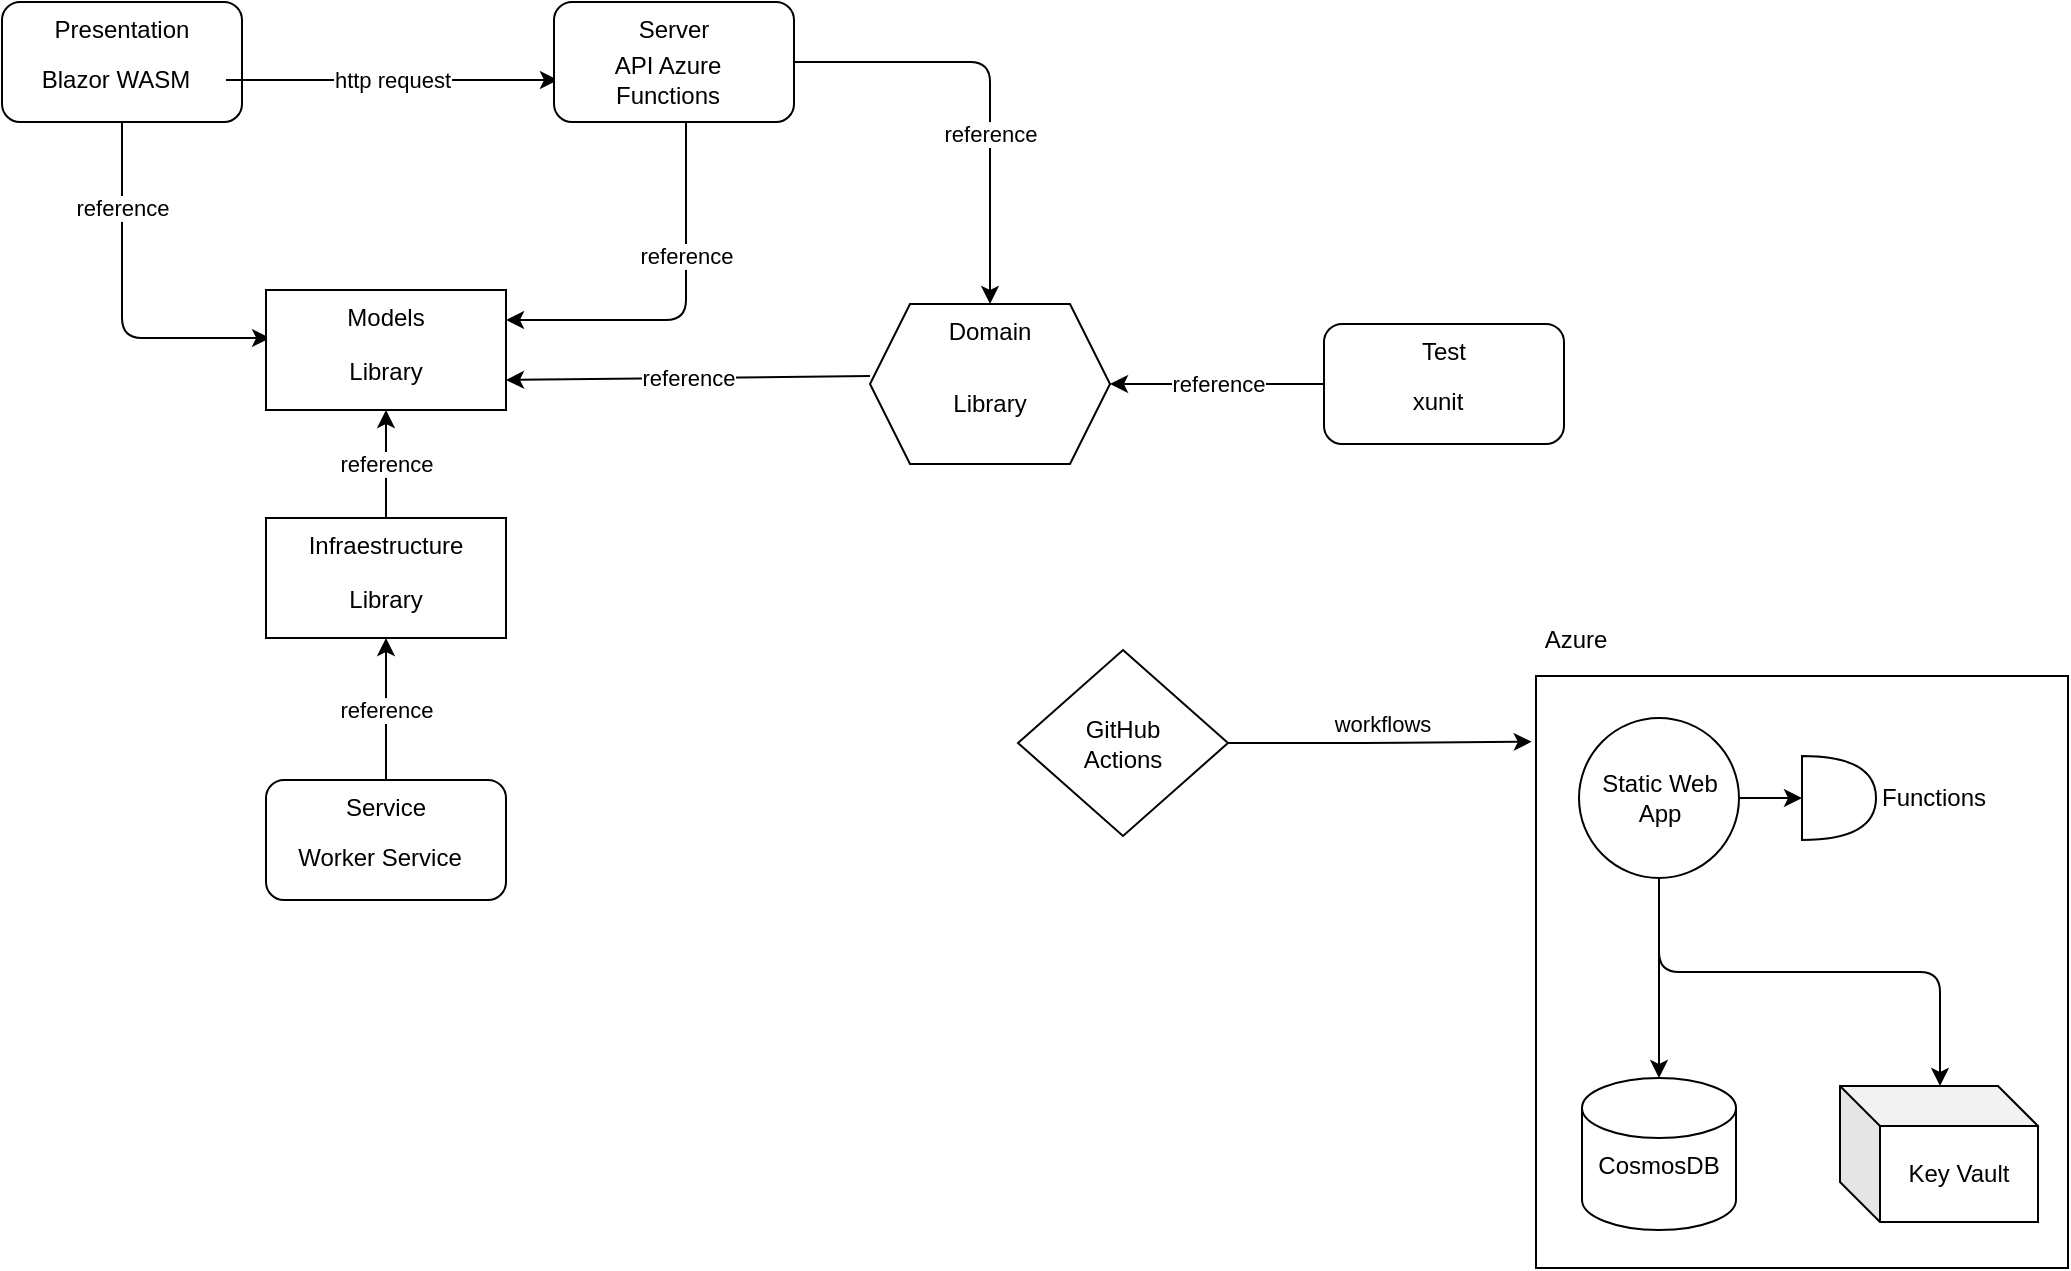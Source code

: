 <mxfile>
    <diagram id="QFf-q6ce1ClGtKq7H7N5" name="Layers">
        <mxGraphModel dx="2014" dy="782" grid="0" gridSize="10" guides="1" tooltips="1" connect="1" arrows="1" fold="1" page="1" pageScale="1" pageWidth="1169" pageHeight="827" math="0" shadow="0">
            <root>
                <mxCell id="0"/>
                <mxCell id="1" parent="0"/>
                <mxCell id="17" value="reference" style="edgeStyle=orthogonalEdgeStyle;html=1;entryX=0.017;entryY=0.4;entryDx=0;entryDy=0;entryPerimeter=0;" parent="1" source="2" target="10" edge="1">
                    <mxGeometry x="-0.528" relative="1" as="geometry">
                        <Array as="points">
                            <mxPoint x="114" y="203"/>
                        </Array>
                        <mxPoint as="offset"/>
                    </mxGeometry>
                </mxCell>
                <mxCell id="2" value="Presentation" style="rounded=1;whiteSpace=wrap;html=1;horizontal=1;verticalAlign=top;" parent="1" vertex="1">
                    <mxGeometry x="54" y="35" width="120" height="60" as="geometry"/>
                </mxCell>
                <mxCell id="16" value="http request" style="edgeStyle=none;html=1;" parent="1" source="3" target="5" edge="1">
                    <mxGeometry relative="1" as="geometry"/>
                </mxCell>
                <mxCell id="3" value="Blazor WASM" style="text;html=1;strokeColor=none;fillColor=none;align=center;verticalAlign=middle;whiteSpace=wrap;rounded=0;" parent="1" vertex="1">
                    <mxGeometry x="56" y="64" width="110" height="20" as="geometry"/>
                </mxCell>
                <mxCell id="19" value="reference" style="edgeStyle=orthogonalEdgeStyle;html=1;entryX=1;entryY=0.25;entryDx=0;entryDy=0;" parent="1" source="4" target="10" edge="1">
                    <mxGeometry x="-0.291" relative="1" as="geometry">
                        <Array as="points">
                            <mxPoint x="396" y="194"/>
                        </Array>
                        <mxPoint as="offset"/>
                    </mxGeometry>
                </mxCell>
                <mxCell id="23" value="reference" style="edgeStyle=orthogonalEdgeStyle;html=1;entryX=0.5;entryY=0;entryDx=0;entryDy=0;" parent="1" source="4" target="8" edge="1">
                    <mxGeometry x="0.223" relative="1" as="geometry">
                        <mxPoint as="offset"/>
                    </mxGeometry>
                </mxCell>
                <mxCell id="4" value="Server" style="rounded=1;whiteSpace=wrap;html=1;horizontal=1;verticalAlign=top;" parent="1" vertex="1">
                    <mxGeometry x="330" y="35" width="120" height="60" as="geometry"/>
                </mxCell>
                <mxCell id="5" value="API Azure Functions" style="text;html=1;strokeColor=none;fillColor=none;align=center;verticalAlign=middle;whiteSpace=wrap;rounded=0;" parent="1" vertex="1">
                    <mxGeometry x="332" y="64" width="110" height="20" as="geometry"/>
                </mxCell>
                <mxCell id="20" value="reference" style="edgeStyle=orthogonalEdgeStyle;html=1;entryX=0.5;entryY=1;entryDx=0;entryDy=0;" parent="1" source="6" target="10" edge="1">
                    <mxGeometry relative="1" as="geometry"/>
                </mxCell>
                <mxCell id="6" value="Infraestructure" style="rounded=0;whiteSpace=wrap;html=1;verticalAlign=top;" parent="1" vertex="1">
                    <mxGeometry x="186" y="293" width="120" height="60" as="geometry"/>
                </mxCell>
                <mxCell id="7" value="Library" style="text;html=1;strokeColor=none;fillColor=none;align=center;verticalAlign=middle;whiteSpace=wrap;rounded=0;" parent="1" vertex="1">
                    <mxGeometry x="191" y="324" width="110" height="20" as="geometry"/>
                </mxCell>
                <mxCell id="25" value="reference" style="html=1;entryX=1;entryY=0.75;entryDx=0;entryDy=0;" parent="1" target="10" edge="1">
                    <mxGeometry relative="1" as="geometry">
                        <mxPoint x="488" y="222" as="sourcePoint"/>
                        <mxPoint x="310" y="222" as="targetPoint"/>
                    </mxGeometry>
                </mxCell>
                <mxCell id="8" value="Domain" style="shape=hexagon;perimeter=hexagonPerimeter2;whiteSpace=wrap;html=1;fixedSize=1;verticalAlign=top;" parent="1" vertex="1">
                    <mxGeometry x="488" y="186" width="120" height="80" as="geometry"/>
                </mxCell>
                <mxCell id="9" value="Library" style="text;html=1;strokeColor=none;fillColor=none;align=center;verticalAlign=middle;whiteSpace=wrap;rounded=0;" parent="1" vertex="1">
                    <mxGeometry x="502" y="226" width="92" height="20" as="geometry"/>
                </mxCell>
                <mxCell id="10" value="Models" style="rounded=0;whiteSpace=wrap;html=1;verticalAlign=top;" parent="1" vertex="1">
                    <mxGeometry x="186" y="179" width="120" height="60" as="geometry"/>
                </mxCell>
                <mxCell id="11" value="Library" style="text;html=1;strokeColor=none;fillColor=none;align=center;verticalAlign=middle;whiteSpace=wrap;rounded=0;" parent="1" vertex="1">
                    <mxGeometry x="191" y="210" width="110" height="20" as="geometry"/>
                </mxCell>
                <mxCell id="21" value="reference" style="edgeStyle=orthogonalEdgeStyle;html=1;entryX=0.5;entryY=1;entryDx=0;entryDy=0;" parent="1" source="12" target="6" edge="1">
                    <mxGeometry relative="1" as="geometry"/>
                </mxCell>
                <mxCell id="12" value="Service" style="rounded=1;whiteSpace=wrap;html=1;horizontal=1;verticalAlign=top;" parent="1" vertex="1">
                    <mxGeometry x="186" y="424" width="120" height="60" as="geometry"/>
                </mxCell>
                <mxCell id="13" value="Worker Service" style="text;html=1;strokeColor=none;fillColor=none;align=center;verticalAlign=middle;whiteSpace=wrap;rounded=0;" parent="1" vertex="1">
                    <mxGeometry x="188" y="453" width="110" height="20" as="geometry"/>
                </mxCell>
                <mxCell id="22" value="reference" style="edgeStyle=orthogonalEdgeStyle;html=1;entryX=1;entryY=0.5;entryDx=0;entryDy=0;" parent="1" source="14" target="8" edge="1">
                    <mxGeometry relative="1" as="geometry"/>
                </mxCell>
                <mxCell id="14" value="Test" style="rounded=1;whiteSpace=wrap;html=1;horizontal=1;verticalAlign=top;" parent="1" vertex="1">
                    <mxGeometry x="715" y="196" width="120" height="60" as="geometry"/>
                </mxCell>
                <mxCell id="15" value="xunit" style="text;html=1;strokeColor=none;fillColor=none;align=center;verticalAlign=middle;whiteSpace=wrap;rounded=0;" parent="1" vertex="1">
                    <mxGeometry x="717" y="225" width="110" height="20" as="geometry"/>
                </mxCell>
                <mxCell id="TH3s8FQekaoLcTqqQEjN-26" value="" style="rounded=0;whiteSpace=wrap;html=1;verticalAlign=top;" parent="1" vertex="1">
                    <mxGeometry x="821" y="372" width="266" height="296" as="geometry"/>
                </mxCell>
                <mxCell id="TH3s8FQekaoLcTqqQEjN-27" value="Azure" style="text;html=1;strokeColor=none;fillColor=none;align=center;verticalAlign=middle;whiteSpace=wrap;rounded=0;" parent="1" vertex="1">
                    <mxGeometry x="821" y="344" width="40" height="20" as="geometry"/>
                </mxCell>
                <mxCell id="TH3s8FQekaoLcTqqQEjN-28" value="CosmosDB" style="shape=cylinder3;whiteSpace=wrap;html=1;boundedLbl=1;backgroundOutline=1;size=15;verticalAlign=top;" parent="1" vertex="1">
                    <mxGeometry x="844" y="573" width="77" height="76" as="geometry"/>
                </mxCell>
                <mxCell id="TH3s8FQekaoLcTqqQEjN-29" value="Key Vault" style="shape=cube;whiteSpace=wrap;html=1;boundedLbl=1;backgroundOutline=1;darkOpacity=0.05;darkOpacity2=0.1;verticalAlign=middle;" parent="1" vertex="1">
                    <mxGeometry x="973" y="577" width="99" height="68" as="geometry"/>
                </mxCell>
                <mxCell id="TH3s8FQekaoLcTqqQEjN-33" style="edgeStyle=orthogonalEdgeStyle;html=1;" parent="1" source="TH3s8FQekaoLcTqqQEjN-32" target="TH3s8FQekaoLcTqqQEjN-29" edge="1">
                    <mxGeometry relative="1" as="geometry">
                        <Array as="points">
                            <mxPoint x="883" y="520"/>
                            <mxPoint x="1023" y="520"/>
                        </Array>
                    </mxGeometry>
                </mxCell>
                <mxCell id="TH3s8FQekaoLcTqqQEjN-34" style="edgeStyle=orthogonalEdgeStyle;html=1;" parent="1" source="TH3s8FQekaoLcTqqQEjN-32" target="TH3s8FQekaoLcTqqQEjN-28" edge="1">
                    <mxGeometry relative="1" as="geometry"/>
                </mxCell>
                <mxCell id="TH3s8FQekaoLcTqqQEjN-41" style="edgeStyle=orthogonalEdgeStyle;html=1;" parent="1" source="TH3s8FQekaoLcTqqQEjN-32" target="TH3s8FQekaoLcTqqQEjN-39" edge="1">
                    <mxGeometry relative="1" as="geometry"/>
                </mxCell>
                <mxCell id="TH3s8FQekaoLcTqqQEjN-32" value="Static Web App" style="ellipse;whiteSpace=wrap;html=1;aspect=fixed;verticalAlign=middle;" parent="1" vertex="1">
                    <mxGeometry x="842.5" y="393" width="80" height="80" as="geometry"/>
                </mxCell>
                <mxCell id="TH3s8FQekaoLcTqqQEjN-36" value="workflows" style="edgeStyle=orthogonalEdgeStyle;html=1;entryX=-0.008;entryY=0.111;entryDx=0;entryDy=0;entryPerimeter=0;" parent="1" source="TH3s8FQekaoLcTqqQEjN-35" target="TH3s8FQekaoLcTqqQEjN-26" edge="1">
                    <mxGeometry x="0.018" y="9" relative="1" as="geometry">
                        <mxPoint as="offset"/>
                    </mxGeometry>
                </mxCell>
                <mxCell id="TH3s8FQekaoLcTqqQEjN-35" value="GitHub&lt;br&gt;Actions" style="rhombus;whiteSpace=wrap;html=1;verticalAlign=middle;" parent="1" vertex="1">
                    <mxGeometry x="562" y="359" width="105" height="93" as="geometry"/>
                </mxCell>
                <mxCell id="TH3s8FQekaoLcTqqQEjN-39" value="" style="shape=or;whiteSpace=wrap;html=1;verticalAlign=middle;" parent="1" vertex="1">
                    <mxGeometry x="954" y="412" width="37" height="42" as="geometry"/>
                </mxCell>
                <mxCell id="TH3s8FQekaoLcTqqQEjN-40" value="Functions" style="text;html=1;strokeColor=none;fillColor=none;align=center;verticalAlign=middle;whiteSpace=wrap;rounded=0;" parent="1" vertex="1">
                    <mxGeometry x="1000" y="423" width="40" height="20" as="geometry"/>
                </mxCell>
            </root>
        </mxGraphModel>
    </diagram>
    <diagram id="N9M0IbdWMcs29FIqDlpg" name="Pipelines">
        <mxGraphModel dx="1374" dy="782" grid="0" gridSize="10" guides="1" tooltips="1" connect="1" arrows="1" fold="1" page="1" pageScale="1" pageWidth="1169" pageHeight="827" math="0" shadow="0">
            <root>
                <mxCell id="bxSMeSngFyrTGHN01Dfs-0"/>
                <mxCell id="bxSMeSngFyrTGHN01Dfs-1" parent="bxSMeSngFyrTGHN01Dfs-0"/>
                <mxCell id="zw1c4lDCyKDmdPqllFDC-46" value="push" style="html=1;entryX=0;entryY=0.5;entryDx=0;entryDy=0;" parent="bxSMeSngFyrTGHN01Dfs-1" source="zw1c4lDCyKDmdPqllFDC-0" target="zw1c4lDCyKDmdPqllFDC-44" edge="1">
                    <mxGeometry relative="1" as="geometry"/>
                </mxCell>
                <mxCell id="zw1c4lDCyKDmdPqllFDC-48" value="open" style="edgeStyle=none;html=1;entryX=0.5;entryY=0;entryDx=0;entryDy=0;" parent="bxSMeSngFyrTGHN01Dfs-1" source="zw1c4lDCyKDmdPqllFDC-0" target="zw1c4lDCyKDmdPqllFDC-24" edge="1">
                    <mxGeometry relative="1" as="geometry"/>
                </mxCell>
                <mxCell id="zw1c4lDCyKDmdPqllFDC-0" value="staging" style="rounded=1;whiteSpace=wrap;html=1;" parent="bxSMeSngFyrTGHN01Dfs-1" vertex="1">
                    <mxGeometry x="431" y="170" width="120" height="60" as="geometry"/>
                </mxCell>
                <mxCell id="zw1c4lDCyKDmdPqllFDC-56" value="push" style="edgeStyle=orthogonalEdgeStyle;html=1;" parent="bxSMeSngFyrTGHN01Dfs-1" source="zw1c4lDCyKDmdPqllFDC-1" target="zw1c4lDCyKDmdPqllFDC-50" edge="1">
                    <mxGeometry relative="1" as="geometry"/>
                </mxCell>
                <mxCell id="zw1c4lDCyKDmdPqllFDC-1" value="main" style="rounded=1;whiteSpace=wrap;html=1;" parent="bxSMeSngFyrTGHN01Dfs-1" vertex="1">
                    <mxGeometry x="433" y="411" width="120" height="60" as="geometry"/>
                </mxCell>
                <mxCell id="zw1c4lDCyKDmdPqllFDC-14" value="push" style="edgeStyle=none;html=1;" parent="bxSMeSngFyrTGHN01Dfs-1" source="zw1c4lDCyKDmdPqllFDC-3" target="zw1c4lDCyKDmdPqllFDC-8" edge="1">
                    <mxGeometry relative="1" as="geometry"/>
                </mxCell>
                <mxCell id="zw1c4lDCyKDmdPqllFDC-38" value="delete" style="edgeStyle=orthogonalEdgeStyle;html=1;dashed=1;" parent="bxSMeSngFyrTGHN01Dfs-1" edge="1">
                    <mxGeometry x="-0.178" y="-10" relative="1" as="geometry">
                        <mxPoint x="85" y="102" as="targetPoint"/>
                        <mxPoint x="396" y="206" as="sourcePoint"/>
                        <Array as="points">
                            <mxPoint x="85" y="293"/>
                        </Array>
                        <mxPoint as="offset"/>
                    </mxGeometry>
                </mxCell>
                <mxCell id="zw1c4lDCyKDmdPqllFDC-49" value="open" style="edgeStyle=orthogonalEdgeStyle;html=1;entryX=0;entryY=0.5;entryDx=0;entryDy=0;" parent="bxSMeSngFyrTGHN01Dfs-1" source="zw1c4lDCyKDmdPqllFDC-3" target="zw1c4lDCyKDmdPqllFDC-15" edge="1">
                    <mxGeometry relative="1" as="geometry">
                        <Array as="points">
                            <mxPoint x="194" y="94"/>
                            <mxPoint x="194" y="200"/>
                        </Array>
                    </mxGeometry>
                </mxCell>
                <mxCell id="zw1c4lDCyKDmdPqllFDC-3" value="development" style="rounded=0;whiteSpace=wrap;html=1;" parent="bxSMeSngFyrTGHN01Dfs-1" vertex="1">
                    <mxGeometry x="25" y="41" width="120" height="60" as="geometry"/>
                </mxCell>
                <mxCell id="zw1c4lDCyKDmdPqllFDC-7" value="development - workflows" style="swimlane;fontStyle=0;childLayout=stackLayout;horizontal=1;startSize=26;horizontalStack=0;resizeParent=1;resizeParentMax=0;resizeLast=0;collapsible=1;marginBottom=0;" parent="bxSMeSngFyrTGHN01Dfs-1" vertex="1">
                    <mxGeometry x="231" y="32" width="176" height="78" as="geometry"/>
                </mxCell>
                <mxCell id="zw1c4lDCyKDmdPqllFDC-8" value="- build" style="text;strokeColor=none;fillColor=none;align=left;verticalAlign=top;spacingLeft=4;spacingRight=4;overflow=hidden;rotatable=0;points=[[0,0.5],[1,0.5]];portConstraint=eastwest;" parent="zw1c4lDCyKDmdPqllFDC-7" vertex="1">
                    <mxGeometry y="26" width="176" height="26" as="geometry"/>
                </mxCell>
                <mxCell id="zw1c4lDCyKDmdPqllFDC-9" value="- test" style="text;strokeColor=none;fillColor=none;align=left;verticalAlign=top;spacingLeft=4;spacingRight=4;overflow=hidden;rotatable=0;points=[[0,0.5],[1,0.5]];portConstraint=eastwest;" parent="zw1c4lDCyKDmdPqllFDC-7" vertex="1">
                    <mxGeometry y="52" width="176" height="26" as="geometry"/>
                </mxCell>
                <mxCell id="zw1c4lDCyKDmdPqllFDC-33" value="approved" style="edgeStyle=none;html=1;entryX=0;entryY=0.5;entryDx=0;entryDy=0;" parent="bxSMeSngFyrTGHN01Dfs-1" source="zw1c4lDCyKDmdPqllFDC-15" target="zw1c4lDCyKDmdPqllFDC-0" edge="1">
                    <mxGeometry relative="1" as="geometry"/>
                </mxCell>
                <mxCell id="zw1c4lDCyKDmdPqllFDC-15" value="pull request" style="shape=hexagon;perimeter=hexagonPerimeter2;whiteSpace=wrap;html=1;fixedSize=1;" parent="bxSMeSngFyrTGHN01Dfs-1" vertex="1">
                    <mxGeometry x="242" y="172" width="118" height="56" as="geometry"/>
                </mxCell>
                <mxCell id="zw1c4lDCyKDmdPqllFDC-26" value="approved" style="edgeStyle=none;html=1;entryX=0.5;entryY=0;entryDx=0;entryDy=0;" parent="bxSMeSngFyrTGHN01Dfs-1" source="zw1c4lDCyKDmdPqllFDC-24" target="zw1c4lDCyKDmdPqllFDC-1" edge="1">
                    <mxGeometry relative="1" as="geometry"/>
                </mxCell>
                <mxCell id="zw1c4lDCyKDmdPqllFDC-24" value="pull request" style="shape=hexagon;perimeter=hexagonPerimeter2;whiteSpace=wrap;html=1;fixedSize=1;" parent="bxSMeSngFyrTGHN01Dfs-1" vertex="1">
                    <mxGeometry x="433" y="307" width="118" height="56" as="geometry"/>
                </mxCell>
                <mxCell id="zw1c4lDCyKDmdPqllFDC-40" value="staging - workflows" style="swimlane;fontStyle=0;childLayout=stackLayout;horizontal=1;startSize=26;horizontalStack=0;resizeParent=1;resizeParentMax=0;resizeLast=0;collapsible=1;marginBottom=0;" parent="bxSMeSngFyrTGHN01Dfs-1" vertex="1">
                    <mxGeometry x="627" y="108" width="140" height="170" as="geometry"/>
                </mxCell>
                <mxCell id="zw1c4lDCyKDmdPqllFDC-41" value="- build" style="text;strokeColor=none;fillColor=none;align=left;verticalAlign=top;spacingLeft=4;spacingRight=4;overflow=hidden;rotatable=0;points=[[0,0.5],[1,0.5]];portConstraint=eastwest;" parent="zw1c4lDCyKDmdPqllFDC-40" vertex="1">
                    <mxGeometry y="26" width="140" height="26" as="geometry"/>
                </mxCell>
                <mxCell id="zw1c4lDCyKDmdPqllFDC-42" value="- test" style="text;strokeColor=none;fillColor=none;align=left;verticalAlign=top;spacingLeft=4;spacingRight=4;overflow=hidden;rotatable=0;points=[[0,0.5],[1,0.5]];portConstraint=eastwest;" parent="zw1c4lDCyKDmdPqllFDC-40" vertex="1">
                    <mxGeometry y="52" width="140" height="26" as="geometry"/>
                </mxCell>
                <mxCell id="zw1c4lDCyKDmdPqllFDC-43" value="&#10;&#10;&#10;" style="text;strokeColor=none;fillColor=none;align=left;verticalAlign=top;spacingLeft=4;spacingRight=4;overflow=hidden;rotatable=0;points=[[0,0.5],[1,0.5]];portConstraint=eastwest;" parent="zw1c4lDCyKDmdPqllFDC-40" vertex="1">
                    <mxGeometry y="78" width="140" height="92" as="geometry"/>
                </mxCell>
                <mxCell id="zw1c4lDCyKDmdPqllFDC-44" value="- deploy : staging" style="text;strokeColor=none;fillColor=none;align=left;verticalAlign=top;spacingLeft=4;spacingRight=4;overflow=hidden;rotatable=0;points=[[0,0.5],[1,0.5]];portConstraint=eastwest;" parent="bxSMeSngFyrTGHN01Dfs-1" vertex="1">
                    <mxGeometry x="627" y="187" width="140" height="26" as="geometry"/>
                </mxCell>
                <mxCell id="zw1c4lDCyKDmdPqllFDC-45" value="- close pull request" style="text;strokeColor=none;fillColor=none;align=left;verticalAlign=top;spacingLeft=4;spacingRight=4;overflow=hidden;rotatable=0;points=[[0,0.5],[1,0.5]];portConstraint=eastwest;" parent="bxSMeSngFyrTGHN01Dfs-1" vertex="1">
                    <mxGeometry x="626" y="215" width="140" height="26" as="geometry"/>
                </mxCell>
                <mxCell id="zw1c4lDCyKDmdPqllFDC-50" value="production - workflows" style="swimlane;fontStyle=0;childLayout=stackLayout;horizontal=1;startSize=26;horizontalStack=0;resizeParent=1;resizeParentMax=0;resizeLast=0;collapsible=1;marginBottom=0;" parent="bxSMeSngFyrTGHN01Dfs-1" vertex="1">
                    <mxGeometry x="633" y="356" width="140" height="170" as="geometry"/>
                </mxCell>
                <mxCell id="zw1c4lDCyKDmdPqllFDC-51" value="- build" style="text;strokeColor=none;fillColor=none;align=left;verticalAlign=top;spacingLeft=4;spacingRight=4;overflow=hidden;rotatable=0;points=[[0,0.5],[1,0.5]];portConstraint=eastwest;" parent="zw1c4lDCyKDmdPqllFDC-50" vertex="1">
                    <mxGeometry y="26" width="140" height="26" as="geometry"/>
                </mxCell>
                <mxCell id="zw1c4lDCyKDmdPqllFDC-52" value="- test" style="text;strokeColor=none;fillColor=none;align=left;verticalAlign=top;spacingLeft=4;spacingRight=4;overflow=hidden;rotatable=0;points=[[0,0.5],[1,0.5]];portConstraint=eastwest;" parent="zw1c4lDCyKDmdPqllFDC-50" vertex="1">
                    <mxGeometry y="52" width="140" height="26" as="geometry"/>
                </mxCell>
                <mxCell id="zw1c4lDCyKDmdPqllFDC-53" value="&#10;&#10;&#10;" style="text;strokeColor=none;fillColor=none;align=left;verticalAlign=top;spacingLeft=4;spacingRight=4;overflow=hidden;rotatable=0;points=[[0,0.5],[1,0.5]];portConstraint=eastwest;" parent="zw1c4lDCyKDmdPqllFDC-50" vertex="1">
                    <mxGeometry y="78" width="140" height="92" as="geometry"/>
                </mxCell>
                <mxCell id="zw1c4lDCyKDmdPqllFDC-54" value="- deploy : production" style="text;strokeColor=none;fillColor=none;align=left;verticalAlign=top;spacingLeft=4;spacingRight=4;overflow=hidden;rotatable=0;points=[[0,0.5],[1,0.5]];portConstraint=eastwest;" parent="bxSMeSngFyrTGHN01Dfs-1" vertex="1">
                    <mxGeometry x="633" y="435" width="140" height="26" as="geometry"/>
                </mxCell>
                <mxCell id="zw1c4lDCyKDmdPqllFDC-55" value="- close pull request" style="text;strokeColor=none;fillColor=none;align=left;verticalAlign=top;spacingLeft=4;spacingRight=4;overflow=hidden;rotatable=0;points=[[0,0.5],[1,0.5]];portConstraint=eastwest;" parent="bxSMeSngFyrTGHN01Dfs-1" vertex="1">
                    <mxGeometry x="632" y="463" width="140" height="26" as="geometry"/>
                </mxCell>
            </root>
        </mxGraphModel>
    </diagram>
    <diagram id="-ZthCaVXYlahbn5soDCK" name="Requests">
        <mxGraphModel dx="2014" dy="782" grid="0" gridSize="10" guides="1" tooltips="1" connect="1" arrows="1" fold="1" page="1" pageScale="1" pageWidth="1169" pageHeight="827" math="0" shadow="0">
            <root>
                <mxCell id="KVS447jvqALFG1HtmWmH-0"/>
                <mxCell id="KVS447jvqALFG1HtmWmH-1" parent="KVS447jvqALFG1HtmWmH-0"/>
                <mxCell id="bwTOP4i2WmxUYdhB9aq9-13" value="" style="rounded=0;whiteSpace=wrap;html=1;" vertex="1" parent="KVS447jvqALFG1HtmWmH-1">
                    <mxGeometry x="281" y="31" width="876" height="488" as="geometry"/>
                </mxCell>
                <mxCell id="bwTOP4i2WmxUYdhB9aq9-11" value="" style="rounded=0;whiteSpace=wrap;html=1;" vertex="1" parent="KVS447jvqALFG1HtmWmH-1">
                    <mxGeometry x="338" y="70" width="185" height="410" as="geometry"/>
                </mxCell>
                <mxCell id="bwTOP4i2WmxUYdhB9aq9-1" value="Search" style="ellipse;whiteSpace=wrap;html=1;aspect=fixed;" vertex="1" parent="KVS447jvqALFG1HtmWmH-1">
                    <mxGeometry x="382" y="311" width="100" height="100" as="geometry"/>
                </mxCell>
                <mxCell id="bwTOP4i2WmxUYdhB9aq9-18" style="edgeStyle=orthogonalEdgeStyle;html=1;entryX=0.5;entryY=1;entryDx=0;entryDy=0;" edge="1" parent="KVS447jvqALFG1HtmWmH-1" source="bwTOP4i2WmxUYdhB9aq9-3" target="bwTOP4i2WmxUYdhB9aq9-6">
                    <mxGeometry relative="1" as="geometry"/>
                </mxCell>
                <mxCell id="bwTOP4i2WmxUYdhB9aq9-19" style="edgeStyle=orthogonalEdgeStyle;html=1;entryX=0.5;entryY=0;entryDx=0;entryDy=0;" edge="1" parent="KVS447jvqALFG1HtmWmH-1" source="bwTOP4i2WmxUYdhB9aq9-3" target="bwTOP4i2WmxUYdhB9aq9-5">
                    <mxGeometry relative="1" as="geometry"/>
                </mxCell>
                <mxCell id="bwTOP4i2WmxUYdhB9aq9-3" value="Front-End" style="rounded=0;whiteSpace=wrap;html=1;" vertex="1" parent="KVS447jvqALFG1HtmWmH-1">
                    <mxGeometry x="21" y="210" width="120" height="121" as="geometry"/>
                </mxCell>
                <mxCell id="bwTOP4i2WmxUYdhB9aq9-4" value="Operation" style="ellipse;whiteSpace=wrap;html=1;aspect=fixed;" vertex="1" parent="KVS447jvqALFG1HtmWmH-1">
                    <mxGeometry x="382" y="129" width="100" height="100" as="geometry"/>
                </mxCell>
                <mxCell id="bwTOP4i2WmxUYdhB9aq9-20" style="edgeStyle=orthogonalEdgeStyle;html=1;entryX=0.57;entryY=0.99;entryDx=0;entryDy=0;entryPerimeter=0;" edge="1" parent="KVS447jvqALFG1HtmWmH-1" source="bwTOP4i2WmxUYdhB9aq9-5" target="bwTOP4i2WmxUYdhB9aq9-1">
                    <mxGeometry relative="1" as="geometry"/>
                </mxCell>
                <mxCell id="bwTOP4i2WmxUYdhB9aq9-5" value="Filter" style="rounded=1;whiteSpace=wrap;html=1;" vertex="1" parent="KVS447jvqALFG1HtmWmH-1">
                    <mxGeometry x="156.5" y="411" width="97" height="60" as="geometry"/>
                </mxCell>
                <mxCell id="bwTOP4i2WmxUYdhB9aq9-21" style="edgeStyle=orthogonalEdgeStyle;html=1;entryX=0.5;entryY=0;entryDx=0;entryDy=0;" edge="1" parent="KVS447jvqALFG1HtmWmH-1" source="bwTOP4i2WmxUYdhB9aq9-6" target="bwTOP4i2WmxUYdhB9aq9-4">
                    <mxGeometry relative="1" as="geometry"/>
                </mxCell>
                <mxCell id="bwTOP4i2WmxUYdhB9aq9-6" value="Argument" style="rounded=1;whiteSpace=wrap;html=1;" vertex="1" parent="KVS447jvqALFG1HtmWmH-1">
                    <mxGeometry x="155" y="67" width="100" height="60" as="geometry"/>
                </mxCell>
                <mxCell id="bwTOP4i2WmxUYdhB9aq9-9" value="CosmosDB" style="shape=cylinder3;whiteSpace=wrap;html=1;boundedLbl=1;backgroundOutline=1;size=15;" vertex="1" parent="KVS447jvqALFG1HtmWmH-1">
                    <mxGeometry x="1030" y="217" width="93" height="94" as="geometry"/>
                </mxCell>
                <mxCell id="bwTOP4i2WmxUYdhB9aq9-10" value="Vault" style="shape=cube;whiteSpace=wrap;html=1;boundedLbl=1;backgroundOutline=1;darkOpacity=0.05;darkOpacity2=0.1;" vertex="1" parent="KVS447jvqALFG1HtmWmH-1">
                    <mxGeometry x="1022" y="73" width="96" height="71" as="geometry"/>
                </mxCell>
                <mxCell id="bwTOP4i2WmxUYdhB9aq9-12" value="Function" style="text;html=1;strokeColor=none;fillColor=none;align=center;verticalAlign=middle;whiteSpace=wrap;rounded=0;" vertex="1" parent="KVS447jvqALFG1HtmWmH-1">
                    <mxGeometry x="331" y="45" width="60" height="30" as="geometry"/>
                </mxCell>
                <mxCell id="bwTOP4i2WmxUYdhB9aq9-14" value="Azure" style="text;html=1;strokeColor=none;fillColor=none;align=center;verticalAlign=middle;whiteSpace=wrap;rounded=0;" vertex="1" parent="KVS447jvqALFG1HtmWmH-1">
                    <mxGeometry x="1097" y="5" width="60" height="30" as="geometry"/>
                </mxCell>
                <mxCell id="bwTOP4i2WmxUYdhB9aq9-15" value="Blazor App" style="text;html=1;strokeColor=none;fillColor=none;align=center;verticalAlign=middle;whiteSpace=wrap;rounded=0;" vertex="1" parent="KVS447jvqALFG1HtmWmH-1">
                    <mxGeometry x="21" y="183" width="90" height="30" as="geometry"/>
                </mxCell>
                <mxCell id="bwTOP4i2WmxUYdhB9aq9-22" value="Back-End" style="text;html=1;strokeColor=none;fillColor=none;align=center;verticalAlign=middle;whiteSpace=wrap;rounded=0;" vertex="1" parent="KVS447jvqALFG1HtmWmH-1">
                    <mxGeometry x="686" y="489" width="60" height="30" as="geometry"/>
                </mxCell>
                <mxCell id="bwTOP4i2WmxUYdhB9aq9-30" style="edgeStyle=orthogonalEdgeStyle;html=1;entryX=0;entryY=0.5;entryDx=0;entryDy=0;entryPerimeter=0;" edge="1" parent="KVS447jvqALFG1HtmWmH-1" source="bwTOP4i2WmxUYdhB9aq9-23" target="bwTOP4i2WmxUYdhB9aq9-9">
                    <mxGeometry relative="1" as="geometry"/>
                </mxCell>
                <mxCell id="bwTOP4i2WmxUYdhB9aq9-23" value="Business" style="shape=hexagon;perimeter=hexagonPerimeter2;whiteSpace=wrap;html=1;fixedSize=1;" vertex="1" parent="KVS447jvqALFG1HtmWmH-1">
                    <mxGeometry x="629" y="281" width="120" height="80" as="geometry"/>
                </mxCell>
                <mxCell id="bwTOP4i2WmxUYdhB9aq9-24" value="Services" style="shape=hexagon;perimeter=hexagonPerimeter2;whiteSpace=wrap;html=1;fixedSize=1;" vertex="1" parent="KVS447jvqALFG1HtmWmH-1">
                    <mxGeometry x="629" y="414" width="120" height="80" as="geometry"/>
                </mxCell>
                <mxCell id="bwTOP4i2WmxUYdhB9aq9-29" style="edgeStyle=orthogonalEdgeStyle;html=1;entryX=0;entryY=0.5;entryDx=0;entryDy=0;entryPerimeter=0;" edge="1" parent="KVS447jvqALFG1HtmWmH-1" source="bwTOP4i2WmxUYdhB9aq9-25" target="bwTOP4i2WmxUYdhB9aq9-9">
                    <mxGeometry relative="1" as="geometry"/>
                </mxCell>
                <mxCell id="bwTOP4i2WmxUYdhB9aq9-25" value="Configure" style="rounded=1;whiteSpace=wrap;html=1;" vertex="1" parent="KVS447jvqALFG1HtmWmH-1">
                    <mxGeometry x="626" y="70" width="120" height="60" as="geometry"/>
                </mxCell>
                <mxCell id="bwTOP4i2WmxUYdhB9aq9-27" style="edgeStyle=orthogonalEdgeStyle;html=1;" edge="1" parent="KVS447jvqALFG1HtmWmH-1" source="bwTOP4i2WmxUYdhB9aq9-26" target="bwTOP4i2WmxUYdhB9aq9-24">
                    <mxGeometry relative="1" as="geometry"/>
                </mxCell>
                <mxCell id="bwTOP4i2WmxUYdhB9aq9-28" style="edgeStyle=orthogonalEdgeStyle;html=1;" edge="1" parent="KVS447jvqALFG1HtmWmH-1" source="bwTOP4i2WmxUYdhB9aq9-26" target="bwTOP4i2WmxUYdhB9aq9-23">
                    <mxGeometry relative="1" as="geometry"/>
                </mxCell>
                <mxCell id="bwTOP4i2WmxUYdhB9aq9-26" value="Tests" style="rounded=1;whiteSpace=wrap;html=1;" vertex="1" parent="KVS447jvqALFG1HtmWmH-1">
                    <mxGeometry x="793" y="363" width="120" height="60" as="geometry"/>
                </mxCell>
            </root>
        </mxGraphModel>
    </diagram>
</mxfile>